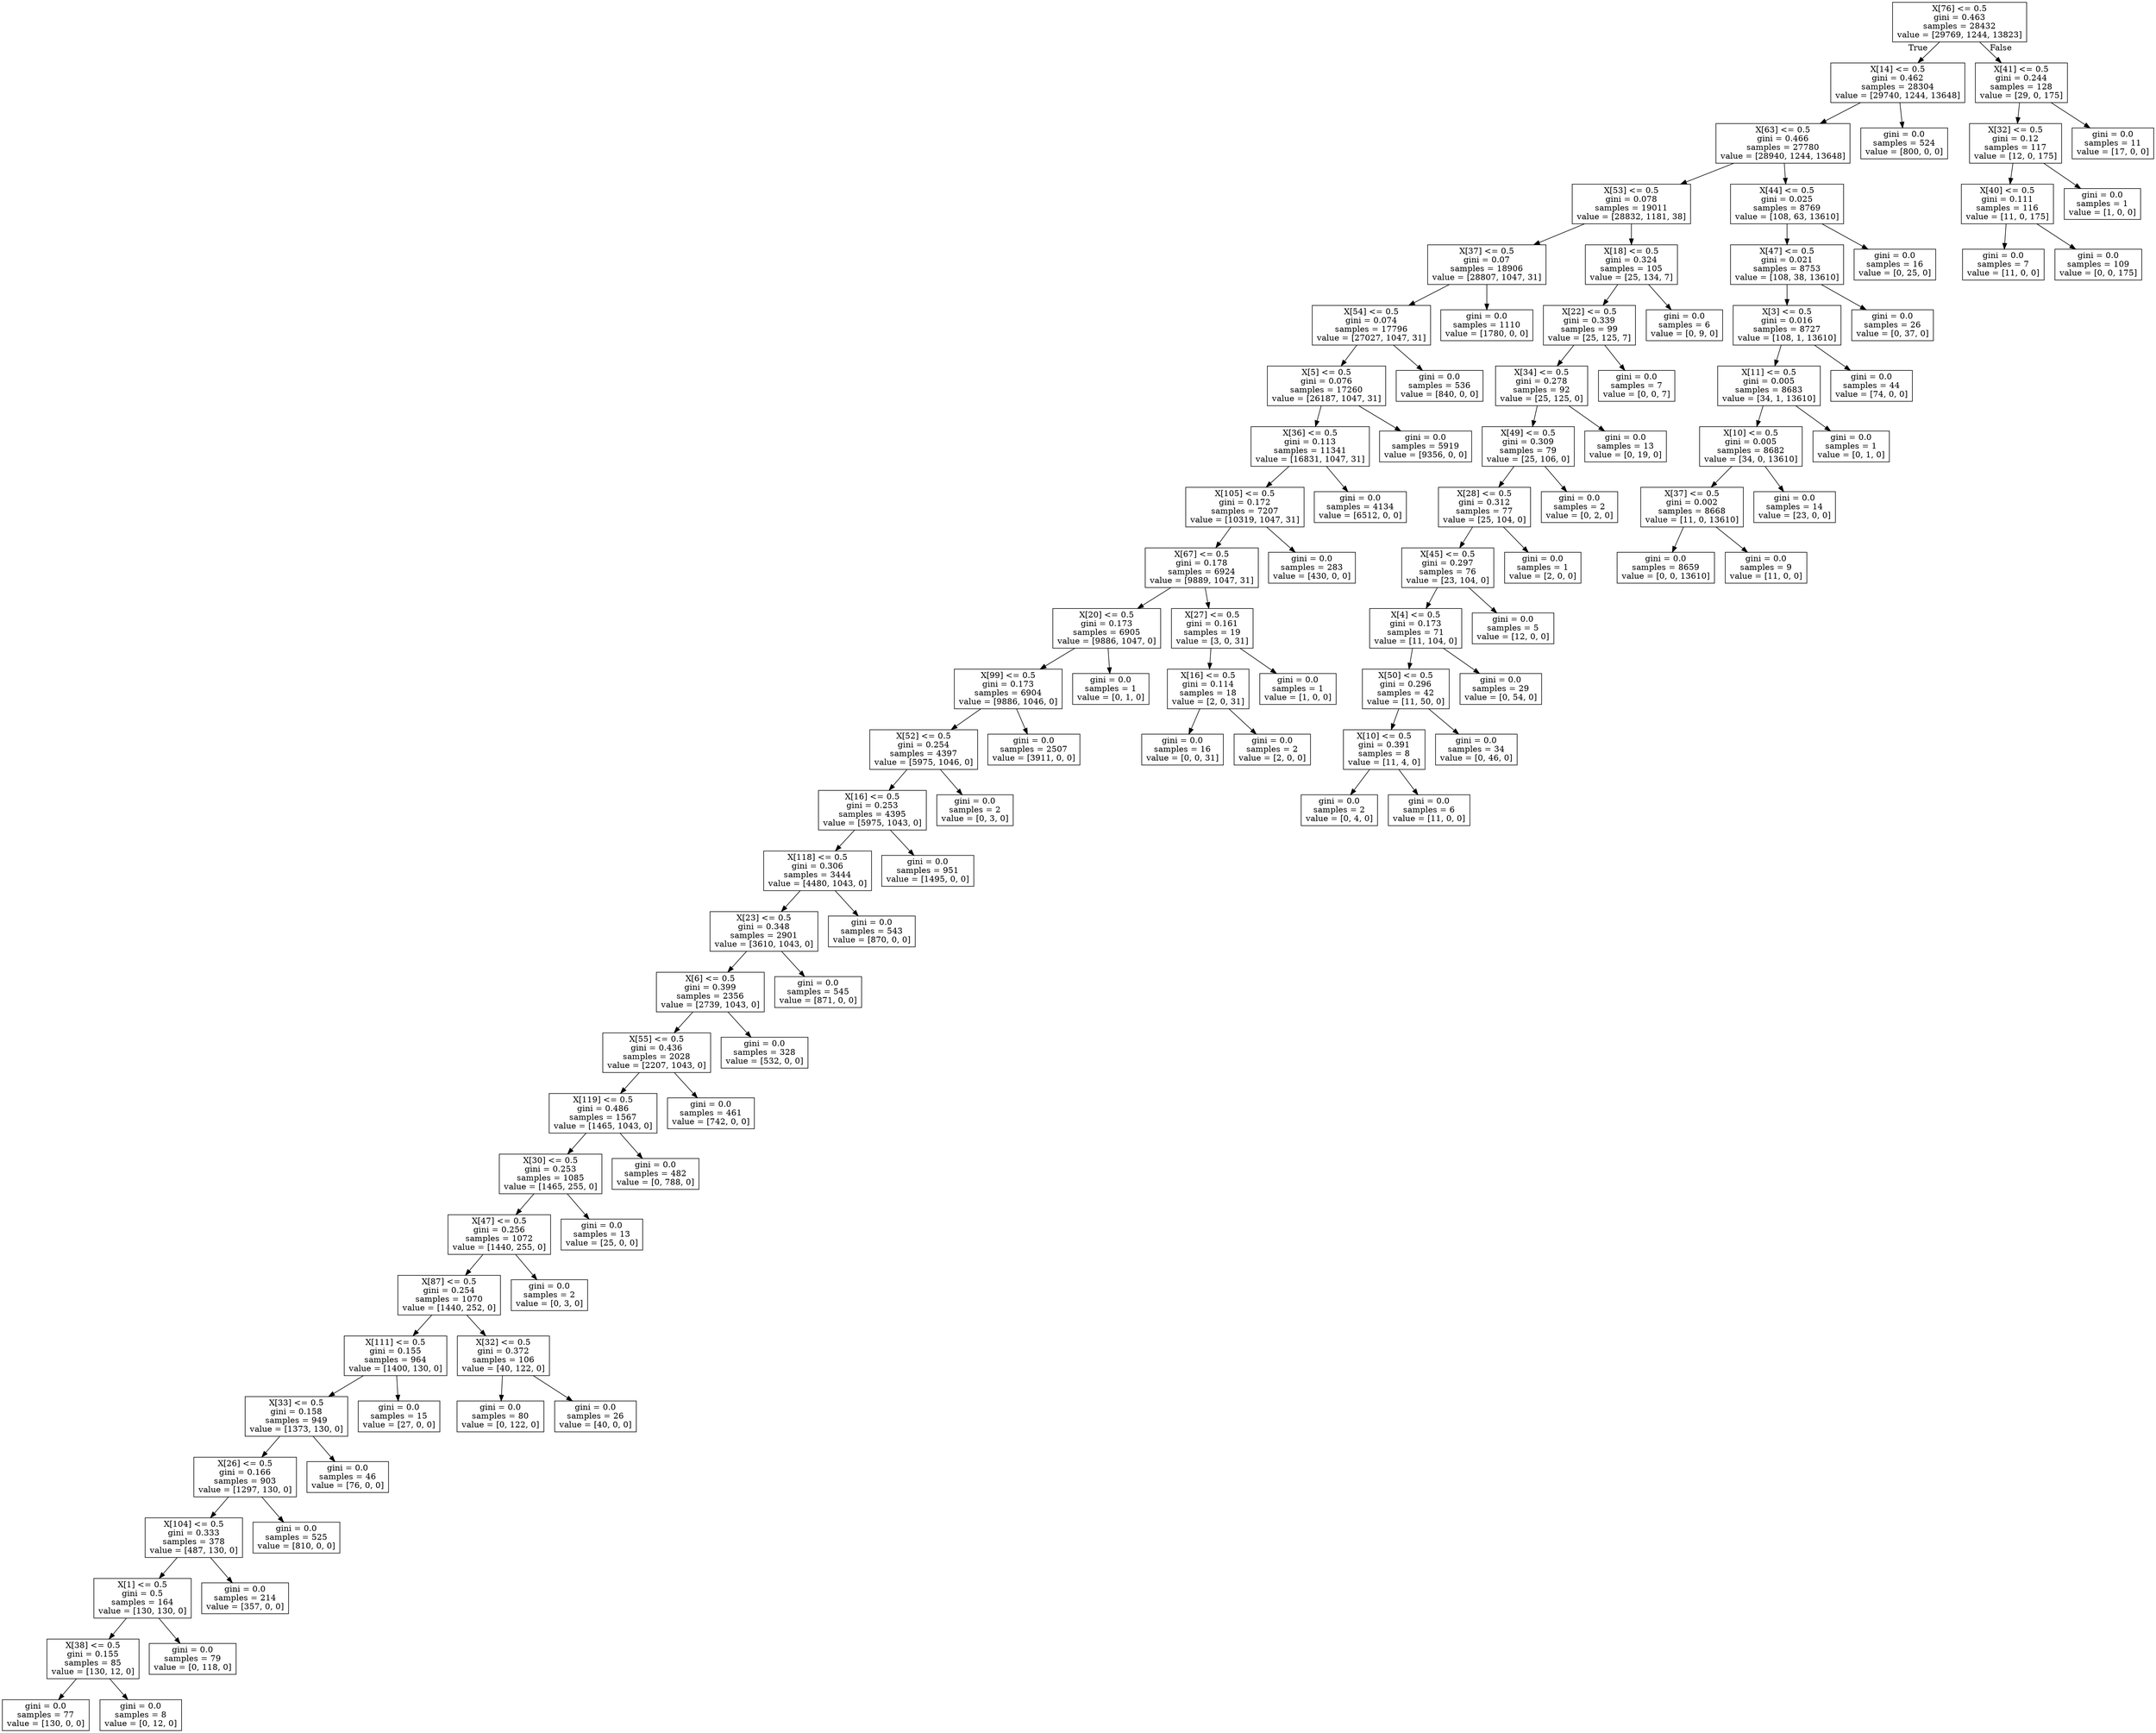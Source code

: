 digraph Tree {
node [shape=box] ;
0 [label="X[76] <= 0.5\ngini = 0.463\nsamples = 28432\nvalue = [29769, 1244, 13823]"] ;
1 [label="X[14] <= 0.5\ngini = 0.462\nsamples = 28304\nvalue = [29740, 1244, 13648]"] ;
0 -> 1 [labeldistance=2.5, labelangle=45, headlabel="True"] ;
2 [label="X[63] <= 0.5\ngini = 0.466\nsamples = 27780\nvalue = [28940, 1244, 13648]"] ;
1 -> 2 ;
3 [label="X[53] <= 0.5\ngini = 0.078\nsamples = 19011\nvalue = [28832, 1181, 38]"] ;
2 -> 3 ;
4 [label="X[37] <= 0.5\ngini = 0.07\nsamples = 18906\nvalue = [28807, 1047, 31]"] ;
3 -> 4 ;
5 [label="X[54] <= 0.5\ngini = 0.074\nsamples = 17796\nvalue = [27027, 1047, 31]"] ;
4 -> 5 ;
6 [label="X[5] <= 0.5\ngini = 0.076\nsamples = 17260\nvalue = [26187, 1047, 31]"] ;
5 -> 6 ;
7 [label="X[36] <= 0.5\ngini = 0.113\nsamples = 11341\nvalue = [16831, 1047, 31]"] ;
6 -> 7 ;
8 [label="X[105] <= 0.5\ngini = 0.172\nsamples = 7207\nvalue = [10319, 1047, 31]"] ;
7 -> 8 ;
9 [label="X[67] <= 0.5\ngini = 0.178\nsamples = 6924\nvalue = [9889, 1047, 31]"] ;
8 -> 9 ;
10 [label="X[20] <= 0.5\ngini = 0.173\nsamples = 6905\nvalue = [9886, 1047, 0]"] ;
9 -> 10 ;
11 [label="X[99] <= 0.5\ngini = 0.173\nsamples = 6904\nvalue = [9886, 1046, 0]"] ;
10 -> 11 ;
12 [label="X[52] <= 0.5\ngini = 0.254\nsamples = 4397\nvalue = [5975, 1046, 0]"] ;
11 -> 12 ;
13 [label="X[16] <= 0.5\ngini = 0.253\nsamples = 4395\nvalue = [5975, 1043, 0]"] ;
12 -> 13 ;
14 [label="X[118] <= 0.5\ngini = 0.306\nsamples = 3444\nvalue = [4480, 1043, 0]"] ;
13 -> 14 ;
15 [label="X[23] <= 0.5\ngini = 0.348\nsamples = 2901\nvalue = [3610, 1043, 0]"] ;
14 -> 15 ;
16 [label="X[6] <= 0.5\ngini = 0.399\nsamples = 2356\nvalue = [2739, 1043, 0]"] ;
15 -> 16 ;
17 [label="X[55] <= 0.5\ngini = 0.436\nsamples = 2028\nvalue = [2207, 1043, 0]"] ;
16 -> 17 ;
18 [label="X[119] <= 0.5\ngini = 0.486\nsamples = 1567\nvalue = [1465, 1043, 0]"] ;
17 -> 18 ;
19 [label="X[30] <= 0.5\ngini = 0.253\nsamples = 1085\nvalue = [1465, 255, 0]"] ;
18 -> 19 ;
20 [label="X[47] <= 0.5\ngini = 0.256\nsamples = 1072\nvalue = [1440, 255, 0]"] ;
19 -> 20 ;
21 [label="X[87] <= 0.5\ngini = 0.254\nsamples = 1070\nvalue = [1440, 252, 0]"] ;
20 -> 21 ;
22 [label="X[111] <= 0.5\ngini = 0.155\nsamples = 964\nvalue = [1400, 130, 0]"] ;
21 -> 22 ;
23 [label="X[33] <= 0.5\ngini = 0.158\nsamples = 949\nvalue = [1373, 130, 0]"] ;
22 -> 23 ;
24 [label="X[26] <= 0.5\ngini = 0.166\nsamples = 903\nvalue = [1297, 130, 0]"] ;
23 -> 24 ;
25 [label="X[104] <= 0.5\ngini = 0.333\nsamples = 378\nvalue = [487, 130, 0]"] ;
24 -> 25 ;
26 [label="X[1] <= 0.5\ngini = 0.5\nsamples = 164\nvalue = [130, 130, 0]"] ;
25 -> 26 ;
27 [label="X[38] <= 0.5\ngini = 0.155\nsamples = 85\nvalue = [130, 12, 0]"] ;
26 -> 27 ;
28 [label="gini = 0.0\nsamples = 77\nvalue = [130, 0, 0]"] ;
27 -> 28 ;
29 [label="gini = 0.0\nsamples = 8\nvalue = [0, 12, 0]"] ;
27 -> 29 ;
30 [label="gini = 0.0\nsamples = 79\nvalue = [0, 118, 0]"] ;
26 -> 30 ;
31 [label="gini = 0.0\nsamples = 214\nvalue = [357, 0, 0]"] ;
25 -> 31 ;
32 [label="gini = 0.0\nsamples = 525\nvalue = [810, 0, 0]"] ;
24 -> 32 ;
33 [label="gini = 0.0\nsamples = 46\nvalue = [76, 0, 0]"] ;
23 -> 33 ;
34 [label="gini = 0.0\nsamples = 15\nvalue = [27, 0, 0]"] ;
22 -> 34 ;
35 [label="X[32] <= 0.5\ngini = 0.372\nsamples = 106\nvalue = [40, 122, 0]"] ;
21 -> 35 ;
36 [label="gini = 0.0\nsamples = 80\nvalue = [0, 122, 0]"] ;
35 -> 36 ;
37 [label="gini = 0.0\nsamples = 26\nvalue = [40, 0, 0]"] ;
35 -> 37 ;
38 [label="gini = 0.0\nsamples = 2\nvalue = [0, 3, 0]"] ;
20 -> 38 ;
39 [label="gini = 0.0\nsamples = 13\nvalue = [25, 0, 0]"] ;
19 -> 39 ;
40 [label="gini = 0.0\nsamples = 482\nvalue = [0, 788, 0]"] ;
18 -> 40 ;
41 [label="gini = 0.0\nsamples = 461\nvalue = [742, 0, 0]"] ;
17 -> 41 ;
42 [label="gini = 0.0\nsamples = 328\nvalue = [532, 0, 0]"] ;
16 -> 42 ;
43 [label="gini = 0.0\nsamples = 545\nvalue = [871, 0, 0]"] ;
15 -> 43 ;
44 [label="gini = 0.0\nsamples = 543\nvalue = [870, 0, 0]"] ;
14 -> 44 ;
45 [label="gini = 0.0\nsamples = 951\nvalue = [1495, 0, 0]"] ;
13 -> 45 ;
46 [label="gini = 0.0\nsamples = 2\nvalue = [0, 3, 0]"] ;
12 -> 46 ;
47 [label="gini = 0.0\nsamples = 2507\nvalue = [3911, 0, 0]"] ;
11 -> 47 ;
48 [label="gini = 0.0\nsamples = 1\nvalue = [0, 1, 0]"] ;
10 -> 48 ;
49 [label="X[27] <= 0.5\ngini = 0.161\nsamples = 19\nvalue = [3, 0, 31]"] ;
9 -> 49 ;
50 [label="X[16] <= 0.5\ngini = 0.114\nsamples = 18\nvalue = [2, 0, 31]"] ;
49 -> 50 ;
51 [label="gini = 0.0\nsamples = 16\nvalue = [0, 0, 31]"] ;
50 -> 51 ;
52 [label="gini = 0.0\nsamples = 2\nvalue = [2, 0, 0]"] ;
50 -> 52 ;
53 [label="gini = 0.0\nsamples = 1\nvalue = [1, 0, 0]"] ;
49 -> 53 ;
54 [label="gini = 0.0\nsamples = 283\nvalue = [430, 0, 0]"] ;
8 -> 54 ;
55 [label="gini = 0.0\nsamples = 4134\nvalue = [6512, 0, 0]"] ;
7 -> 55 ;
56 [label="gini = 0.0\nsamples = 5919\nvalue = [9356, 0, 0]"] ;
6 -> 56 ;
57 [label="gini = 0.0\nsamples = 536\nvalue = [840, 0, 0]"] ;
5 -> 57 ;
58 [label="gini = 0.0\nsamples = 1110\nvalue = [1780, 0, 0]"] ;
4 -> 58 ;
59 [label="X[18] <= 0.5\ngini = 0.324\nsamples = 105\nvalue = [25, 134, 7]"] ;
3 -> 59 ;
60 [label="X[22] <= 0.5\ngini = 0.339\nsamples = 99\nvalue = [25, 125, 7]"] ;
59 -> 60 ;
61 [label="X[34] <= 0.5\ngini = 0.278\nsamples = 92\nvalue = [25, 125, 0]"] ;
60 -> 61 ;
62 [label="X[49] <= 0.5\ngini = 0.309\nsamples = 79\nvalue = [25, 106, 0]"] ;
61 -> 62 ;
63 [label="X[28] <= 0.5\ngini = 0.312\nsamples = 77\nvalue = [25, 104, 0]"] ;
62 -> 63 ;
64 [label="X[45] <= 0.5\ngini = 0.297\nsamples = 76\nvalue = [23, 104, 0]"] ;
63 -> 64 ;
65 [label="X[4] <= 0.5\ngini = 0.173\nsamples = 71\nvalue = [11, 104, 0]"] ;
64 -> 65 ;
66 [label="X[50] <= 0.5\ngini = 0.296\nsamples = 42\nvalue = [11, 50, 0]"] ;
65 -> 66 ;
67 [label="X[10] <= 0.5\ngini = 0.391\nsamples = 8\nvalue = [11, 4, 0]"] ;
66 -> 67 ;
68 [label="gini = 0.0\nsamples = 2\nvalue = [0, 4, 0]"] ;
67 -> 68 ;
69 [label="gini = 0.0\nsamples = 6\nvalue = [11, 0, 0]"] ;
67 -> 69 ;
70 [label="gini = 0.0\nsamples = 34\nvalue = [0, 46, 0]"] ;
66 -> 70 ;
71 [label="gini = 0.0\nsamples = 29\nvalue = [0, 54, 0]"] ;
65 -> 71 ;
72 [label="gini = 0.0\nsamples = 5\nvalue = [12, 0, 0]"] ;
64 -> 72 ;
73 [label="gini = 0.0\nsamples = 1\nvalue = [2, 0, 0]"] ;
63 -> 73 ;
74 [label="gini = 0.0\nsamples = 2\nvalue = [0, 2, 0]"] ;
62 -> 74 ;
75 [label="gini = 0.0\nsamples = 13\nvalue = [0, 19, 0]"] ;
61 -> 75 ;
76 [label="gini = 0.0\nsamples = 7\nvalue = [0, 0, 7]"] ;
60 -> 76 ;
77 [label="gini = 0.0\nsamples = 6\nvalue = [0, 9, 0]"] ;
59 -> 77 ;
78 [label="X[44] <= 0.5\ngini = 0.025\nsamples = 8769\nvalue = [108, 63, 13610]"] ;
2 -> 78 ;
79 [label="X[47] <= 0.5\ngini = 0.021\nsamples = 8753\nvalue = [108, 38, 13610]"] ;
78 -> 79 ;
80 [label="X[3] <= 0.5\ngini = 0.016\nsamples = 8727\nvalue = [108, 1, 13610]"] ;
79 -> 80 ;
81 [label="X[11] <= 0.5\ngini = 0.005\nsamples = 8683\nvalue = [34, 1, 13610]"] ;
80 -> 81 ;
82 [label="X[10] <= 0.5\ngini = 0.005\nsamples = 8682\nvalue = [34, 0, 13610]"] ;
81 -> 82 ;
83 [label="X[37] <= 0.5\ngini = 0.002\nsamples = 8668\nvalue = [11, 0, 13610]"] ;
82 -> 83 ;
84 [label="gini = 0.0\nsamples = 8659\nvalue = [0, 0, 13610]"] ;
83 -> 84 ;
85 [label="gini = 0.0\nsamples = 9\nvalue = [11, 0, 0]"] ;
83 -> 85 ;
86 [label="gini = 0.0\nsamples = 14\nvalue = [23, 0, 0]"] ;
82 -> 86 ;
87 [label="gini = 0.0\nsamples = 1\nvalue = [0, 1, 0]"] ;
81 -> 87 ;
88 [label="gini = 0.0\nsamples = 44\nvalue = [74, 0, 0]"] ;
80 -> 88 ;
89 [label="gini = 0.0\nsamples = 26\nvalue = [0, 37, 0]"] ;
79 -> 89 ;
90 [label="gini = 0.0\nsamples = 16\nvalue = [0, 25, 0]"] ;
78 -> 90 ;
91 [label="gini = 0.0\nsamples = 524\nvalue = [800, 0, 0]"] ;
1 -> 91 ;
92 [label="X[41] <= 0.5\ngini = 0.244\nsamples = 128\nvalue = [29, 0, 175]"] ;
0 -> 92 [labeldistance=2.5, labelangle=-45, headlabel="False"] ;
93 [label="X[32] <= 0.5\ngini = 0.12\nsamples = 117\nvalue = [12, 0, 175]"] ;
92 -> 93 ;
94 [label="X[40] <= 0.5\ngini = 0.111\nsamples = 116\nvalue = [11, 0, 175]"] ;
93 -> 94 ;
95 [label="gini = 0.0\nsamples = 7\nvalue = [11, 0, 0]"] ;
94 -> 95 ;
96 [label="gini = 0.0\nsamples = 109\nvalue = [0, 0, 175]"] ;
94 -> 96 ;
97 [label="gini = 0.0\nsamples = 1\nvalue = [1, 0, 0]"] ;
93 -> 97 ;
98 [label="gini = 0.0\nsamples = 11\nvalue = [17, 0, 0]"] ;
92 -> 98 ;
}